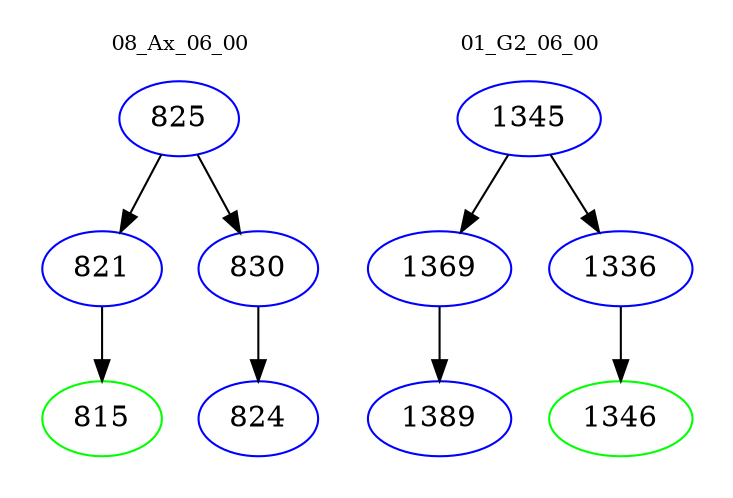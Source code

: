 digraph{
subgraph cluster_0 {
color = white
label = "08_Ax_06_00";
fontsize=10;
T0_825 [label="825", color="blue"]
T0_825 -> T0_821 [color="black"]
T0_821 [label="821", color="blue"]
T0_821 -> T0_815 [color="black"]
T0_815 [label="815", color="green"]
T0_825 -> T0_830 [color="black"]
T0_830 [label="830", color="blue"]
T0_830 -> T0_824 [color="black"]
T0_824 [label="824", color="blue"]
}
subgraph cluster_1 {
color = white
label = "01_G2_06_00";
fontsize=10;
T1_1345 [label="1345", color="blue"]
T1_1345 -> T1_1369 [color="black"]
T1_1369 [label="1369", color="blue"]
T1_1369 -> T1_1389 [color="black"]
T1_1389 [label="1389", color="blue"]
T1_1345 -> T1_1336 [color="black"]
T1_1336 [label="1336", color="blue"]
T1_1336 -> T1_1346 [color="black"]
T1_1346 [label="1346", color="green"]
}
}
